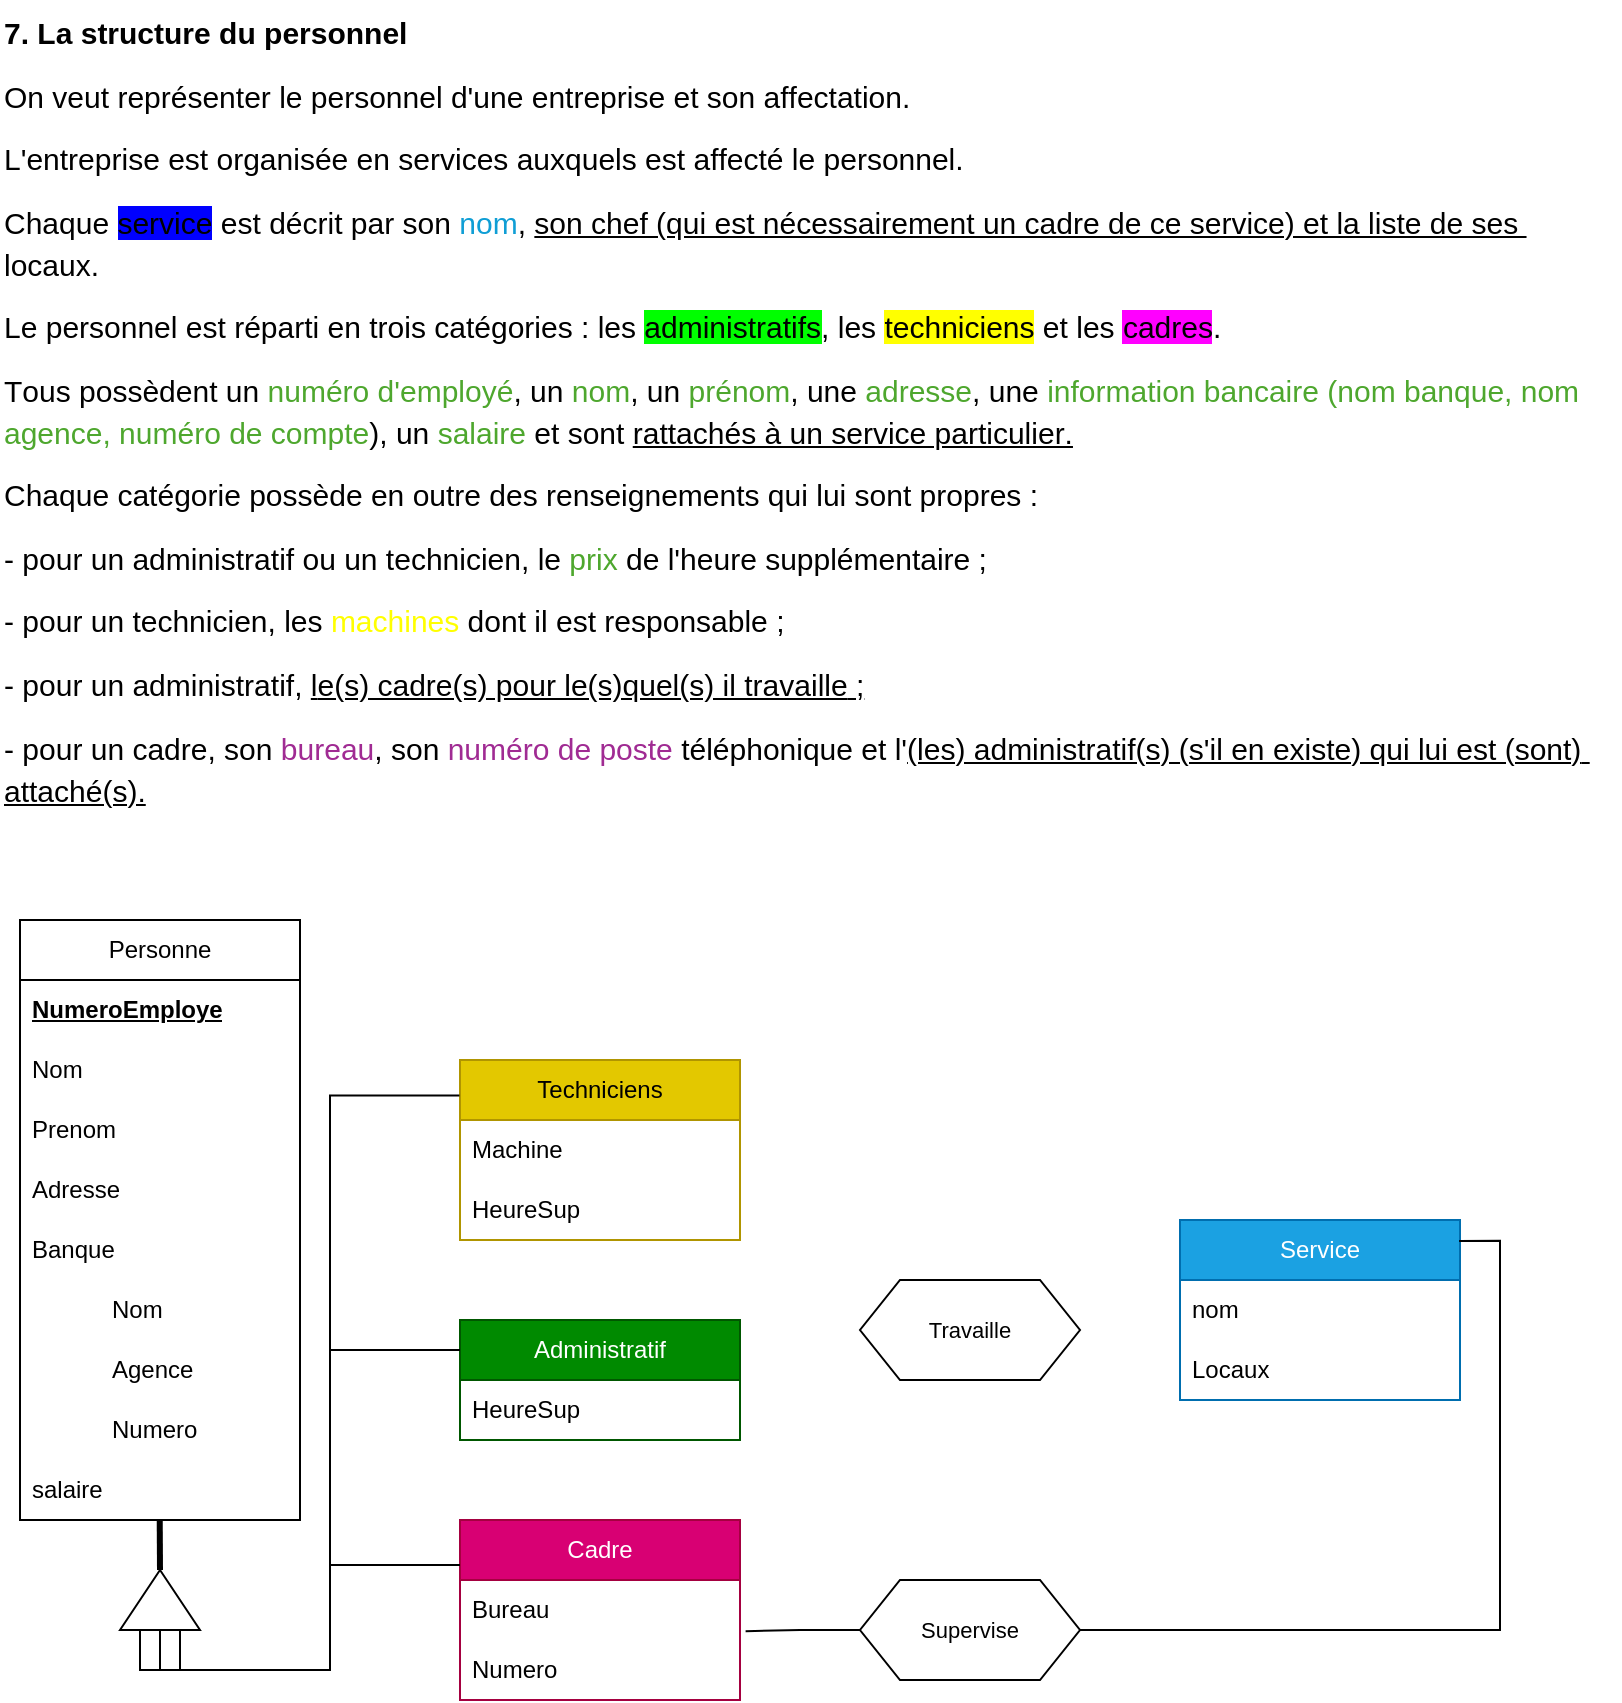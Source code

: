 <mxfile version="24.7.8">
  <diagram name="Page-1" id="iQcOAcbTxsyxFhwmU47L">
    <mxGraphModel dx="1050" dy="629" grid="1" gridSize="10" guides="1" tooltips="1" connect="1" arrows="1" fold="1" page="1" pageScale="1" pageWidth="827" pageHeight="1169" math="0" shadow="0">
      <root>
        <mxCell id="0" />
        <mxCell id="1" parent="0" />
        <mxCell id="CgGD2LKDlWdln1B9K2F3-1" value="&lt;h1 style=&quot;margin-top: 0px; font-size: 15px;&quot;&gt;&lt;div style=&quot;-webkit-user-drag: none; -webkit-tap-highlight-color: transparent; margin: 0px; padding: 0px; user-select: text; clear: both; cursor: text; overflow: visible; position: relative; direction: ltr; font-family: &amp;quot;Segoe UI&amp;quot;, &amp;quot;Segoe UI Web&amp;quot;, Arial, Verdana, sans-serif; font-weight: 400; background-color: rgb(255, 255, 255);&quot; class=&quot;OutlineElement Ltr SCXW47074928 BCX0&quot;&gt;&lt;p style=&quot;-webkit-user-drag: none; -webkit-tap-highlight-color: transparent; margin: 0px 0px 10.667px; padding: 0px; user-select: text; overflow-wrap: break-word; white-space-collapse: preserve; vertical-align: baseline; font-kerning: none; background-color: transparent; color: windowtext;&quot; lang=&quot;FR-FR&quot; class=&quot;Paragraph SCXW47074928 BCX0&quot;&gt;&lt;span style=&quot;-webkit-user-drag: none; -webkit-tap-highlight-color: transparent; margin: 0px; padding: 0px; user-select: text; line-height: 20.925px; font-family: Aptos, Aptos_EmbeddedFont, Aptos_MSFontService, sans-serif; font-weight: bold; font-variant-ligatures: none !important;&quot; class=&quot;TextRun SCXW47074928 BCX0&quot; lang=&quot;FR-FR&quot; data-contrast=&quot;auto&quot;&gt;7. La structure du personnel &lt;/span&gt;&lt;span style=&quot;-webkit-user-drag: none; -webkit-tap-highlight-color: transparent; margin: 0px; padding: 0px; user-select: text; line-height: 20.925px; font-family: Aptos, Aptos_EmbeddedFont, Aptos_MSFontService, sans-serif;&quot; data-ccp-props=&quot;{&amp;quot;201341983&amp;quot;:0,&amp;quot;335559739&amp;quot;:160,&amp;quot;335559740&amp;quot;:279}&quot; class=&quot;EOP SCXW47074928 BCX0&quot;&gt;&amp;nbsp;&lt;/span&gt;&lt;/p&gt;&lt;/div&gt;&lt;div style=&quot;-webkit-user-drag: none; -webkit-tap-highlight-color: transparent; margin: 0px; padding: 0px; user-select: text; clear: both; cursor: text; overflow: visible; position: relative; direction: ltr; font-family: &amp;quot;Segoe UI&amp;quot;, &amp;quot;Segoe UI Web&amp;quot;, Arial, Verdana, sans-serif; font-weight: 400; background-color: rgb(255, 255, 255);&quot; class=&quot;OutlineElement Ltr SCXW47074928 BCX0&quot;&gt;&lt;p style=&quot;-webkit-user-drag: none; -webkit-tap-highlight-color: transparent; margin: 0px 0px 10.667px; padding: 0px; user-select: text; overflow-wrap: break-word; white-space-collapse: preserve; vertical-align: baseline; font-kerning: none; background-color: transparent; color: windowtext;&quot; lang=&quot;FR-FR&quot; class=&quot;Paragraph SCXW47074928 BCX0&quot;&gt;&lt;span style=&quot;-webkit-user-drag: none; -webkit-tap-highlight-color: transparent; margin: 0px; padding: 0px; user-select: text; line-height: 20.925px; font-family: Aptos, Aptos_EmbeddedFont, Aptos_MSFontService, sans-serif; font-variant-ligatures: none !important;&quot; class=&quot;TextRun SCXW47074928 BCX0&quot; lang=&quot;FR-FR&quot; data-contrast=&quot;auto&quot;&gt;On veut représenter le personnel d&#39;une entreprise et son affectation. &lt;/span&gt;&lt;span style=&quot;-webkit-user-drag: none; -webkit-tap-highlight-color: transparent; margin: 0px; padding: 0px; user-select: text; line-height: 20.925px; font-family: Aptos, Aptos_EmbeddedFont, Aptos_MSFontService, sans-serif;&quot; data-ccp-props=&quot;{&amp;quot;201341983&amp;quot;:0,&amp;quot;335559739&amp;quot;:160,&amp;quot;335559740&amp;quot;:279}&quot; class=&quot;EOP SCXW47074928 BCX0&quot;&gt;&amp;nbsp;&lt;/span&gt;&lt;/p&gt;&lt;/div&gt;&lt;div style=&quot;-webkit-user-drag: none; -webkit-tap-highlight-color: transparent; margin: 0px; padding: 0px; user-select: text; clear: both; cursor: text; overflow: visible; position: relative; direction: ltr; font-family: &amp;quot;Segoe UI&amp;quot;, &amp;quot;Segoe UI Web&amp;quot;, Arial, Verdana, sans-serif; font-weight: 400; background-color: rgb(255, 255, 255);&quot; class=&quot;OutlineElement Ltr SCXW47074928 BCX0&quot;&gt;&lt;p style=&quot;-webkit-user-drag: none; -webkit-tap-highlight-color: transparent; margin: 0px 0px 10.667px; padding: 0px; user-select: text; overflow-wrap: break-word; white-space-collapse: preserve; vertical-align: baseline; font-kerning: none; background-color: transparent; color: windowtext;&quot; lang=&quot;FR-FR&quot; class=&quot;Paragraph SCXW47074928 BCX0&quot;&gt;&lt;span style=&quot;-webkit-user-drag: none; -webkit-tap-highlight-color: transparent; margin: 0px; padding: 0px; user-select: text; line-height: 20.925px; font-family: Aptos, Aptos_EmbeddedFont, Aptos_MSFontService, sans-serif; font-variant-ligatures: none !important;&quot; class=&quot;TextRun SCXW47074928 BCX0&quot; lang=&quot;FR-FR&quot; data-contrast=&quot;auto&quot;&gt;L&#39;entreprise est organisée en services auxquels est affecté le personnel. &lt;/span&gt;&lt;span style=&quot;-webkit-user-drag: none; -webkit-tap-highlight-color: transparent; margin: 0px; padding: 0px; user-select: text; line-height: 20.925px; font-family: Aptos, Aptos_EmbeddedFont, Aptos_MSFontService, sans-serif;&quot; data-ccp-props=&quot;{&amp;quot;201341983&amp;quot;:0,&amp;quot;335559739&amp;quot;:160,&amp;quot;335559740&amp;quot;:279}&quot; class=&quot;EOP SCXW47074928 BCX0&quot;&gt;&amp;nbsp;&lt;/span&gt;&lt;/p&gt;&lt;/div&gt;&lt;div style=&quot;-webkit-user-drag: none; -webkit-tap-highlight-color: transparent; margin: 0px; padding: 0px; user-select: text; clear: both; cursor: text; overflow: visible; position: relative; direction: ltr; font-family: &amp;quot;Segoe UI&amp;quot;, &amp;quot;Segoe UI Web&amp;quot;, Arial, Verdana, sans-serif; font-weight: 400; background-color: rgb(255, 255, 255);&quot; class=&quot;OutlineElement Ltr SCXW47074928 BCX0&quot;&gt;&lt;p style=&quot;-webkit-user-drag: none; -webkit-tap-highlight-color: transparent; margin: 0px 0px 10.667px; padding: 0px; user-select: text; overflow-wrap: break-word; white-space-collapse: preserve; vertical-align: baseline; font-kerning: none; background-color: transparent; color: windowtext;&quot; lang=&quot;FR-FR&quot; class=&quot;Paragraph SCXW47074928 BCX0&quot;&gt;&lt;span style=&quot;-webkit-user-drag: none; -webkit-tap-highlight-color: transparent; margin: 0px; padding: 0px; user-select: text; line-height: 20.925px; font-family: Aptos, Aptos_EmbeddedFont, Aptos_MSFontService, sans-serif; font-variant-ligatures: none !important;&quot; class=&quot;TextRun SCXW47074928 BCX0&quot; lang=&quot;FR-FR&quot; data-contrast=&quot;auto&quot;&gt;Chaque &lt;/span&gt;&lt;span style=&quot;-webkit-user-drag: none; -webkit-tap-highlight-color: transparent; margin: 0px; padding: 0px; user-select: text; outline: transparent solid 1px; background-color: rgb(0, 0, 255); line-height: 20.925px; font-family: Aptos, Aptos_EmbeddedFont, Aptos_MSFontService, sans-serif; font-variant-ligatures: none !important;&quot; class=&quot;TextRun Highlight SCXW47074928 BCX0&quot; lang=&quot;FR-FR&quot; data-contrast=&quot;auto&quot;&gt;&lt;span style=&quot;-webkit-user-drag: none; -webkit-tap-highlight-color: transparent; margin: 0px; padding: 0px; user-select: text;&quot; class=&quot;NormalTextRun SCXW47074928 BCX0&quot;&gt;service&lt;/span&gt;&lt;/span&gt;&lt;span style=&quot;-webkit-user-drag: none; -webkit-tap-highlight-color: transparent; margin: 0px; padding: 0px; user-select: text; line-height: 20.925px; font-family: Aptos, Aptos_EmbeddedFont, Aptos_MSFontService, sans-serif; font-variant-ligatures: none !important;&quot; class=&quot;TextRun SCXW47074928 BCX0&quot; lang=&quot;FR-FR&quot; data-contrast=&quot;auto&quot;&gt; est décrit par son &lt;/span&gt;&lt;span style=&quot;-webkit-user-drag: none; -webkit-tap-highlight-color: transparent; margin: 0px; padding: 0px; user-select: text; color: rgb(15, 158, 213); line-height: 20.925px; font-family: Aptos, Aptos_EmbeddedFont, Aptos_MSFontService, sans-serif; font-variant-ligatures: none !important;&quot; class=&quot;TextRun SCXW47074928 BCX0&quot; lang=&quot;FR-FR&quot; data-contrast=&quot;none&quot;&gt;nom&lt;/span&gt;&lt;span style=&quot;-webkit-user-drag: none; -webkit-tap-highlight-color: transparent; margin: 0px; padding: 0px; user-select: text; line-height: 20.925px; font-family: Aptos, Aptos_EmbeddedFont, Aptos_MSFontService, sans-serif; font-variant-ligatures: none !important;&quot; class=&quot;TextRun SCXW47074928 BCX0&quot; lang=&quot;FR-FR&quot; data-contrast=&quot;auto&quot;&gt;, &lt;/span&gt;&lt;span style=&quot;-webkit-user-drag: none; -webkit-tap-highlight-color: transparent; margin: 0px; padding: 0px; user-select: text; line-height: 20.925px; font-family: Aptos, Aptos_EmbeddedFont, Aptos_MSFontService, sans-serif; font-variant-ligatures: none !important;&quot; class=&quot;TextRun Underlined SCXW47074928 BCX0&quot; lang=&quot;FR-FR&quot; data-contrast=&quot;auto&quot;&gt;&lt;span style=&quot;-webkit-user-drag: none; -webkit-tap-highlight-color: transparent; margin: 0px; padding: 0px; user-select: text;&quot; class=&quot;NormalTextRun SCXW47074928 BCX0&quot;&gt;&lt;u&gt;son chef (qui est nécessairement un cadre de ce service) et la liste de ses &lt;/u&gt;locaux. &lt;/span&gt;&lt;/span&gt;&lt;span style=&quot;-webkit-user-drag: none; -webkit-tap-highlight-color: transparent; margin: 0px; padding: 0px; user-select: text; line-height: 20.925px; font-family: Aptos, Aptos_EmbeddedFont, Aptos_MSFontService, sans-serif;&quot; data-ccp-props=&quot;{&amp;quot;201341983&amp;quot;:0,&amp;quot;335559739&amp;quot;:160,&amp;quot;335559740&amp;quot;:279}&quot; class=&quot;EOP SCXW47074928 BCX0&quot;&gt;&amp;nbsp;&lt;/span&gt;&lt;/p&gt;&lt;/div&gt;&lt;div style=&quot;-webkit-user-drag: none; -webkit-tap-highlight-color: transparent; margin: 0px; padding: 0px; user-select: text; clear: both; cursor: text; overflow: visible; position: relative; direction: ltr; font-family: &amp;quot;Segoe UI&amp;quot;, &amp;quot;Segoe UI Web&amp;quot;, Arial, Verdana, sans-serif; font-weight: 400; background-color: rgb(255, 255, 255);&quot; class=&quot;OutlineElement Ltr SCXW47074928 BCX0&quot;&gt;&lt;p style=&quot;-webkit-user-drag: none; -webkit-tap-highlight-color: transparent; margin: 0px 0px 10.667px; padding: 0px; user-select: text; overflow-wrap: break-word; white-space-collapse: preserve; vertical-align: baseline; font-kerning: none; background-color: transparent; color: windowtext;&quot; lang=&quot;FR-FR&quot; class=&quot;Paragraph SCXW47074928 BCX0&quot;&gt;&lt;span style=&quot;-webkit-user-drag: none; -webkit-tap-highlight-color: transparent; margin: 0px; padding: 0px; user-select: text; line-height: 20.925px; font-family: Aptos, Aptos_EmbeddedFont, Aptos_MSFontService, sans-serif; font-variant-ligatures: none !important;&quot; class=&quot;TextRun SCXW47074928 BCX0&quot; lang=&quot;FR-FR&quot; data-contrast=&quot;auto&quot;&gt;Le personnel est réparti en trois catégories : les &lt;/span&gt;&lt;span style=&quot;-webkit-user-drag: none; -webkit-tap-highlight-color: transparent; margin: 0px; padding: 0px; user-select: text; outline: transparent solid 1px; background-color: rgb(0, 255, 0); line-height: 20.925px; font-family: Aptos, Aptos_EmbeddedFont, Aptos_MSFontService, sans-serif; font-variant-ligatures: none !important;&quot; class=&quot;TextRun Highlight SCXW47074928 BCX0&quot; lang=&quot;FR-FR&quot; data-contrast=&quot;auto&quot;&gt;&lt;span style=&quot;-webkit-user-drag: none; -webkit-tap-highlight-color: transparent; margin: 0px; padding: 0px; user-select: text;&quot; class=&quot;NormalTextRun SCXW47074928 BCX0&quot;&gt;administratifs&lt;/span&gt;&lt;/span&gt;&lt;span style=&quot;-webkit-user-drag: none; -webkit-tap-highlight-color: transparent; margin: 0px; padding: 0px; user-select: text; line-height: 20.925px; font-family: Aptos, Aptos_EmbeddedFont, Aptos_MSFontService, sans-serif; font-variant-ligatures: none !important;&quot; class=&quot;TextRun SCXW47074928 BCX0&quot; lang=&quot;FR-FR&quot; data-contrast=&quot;auto&quot;&gt;, les &lt;/span&gt;&lt;span style=&quot;-webkit-user-drag: none; -webkit-tap-highlight-color: transparent; margin: 0px; padding: 0px; user-select: text; outline: transparent solid 1px; background-color: rgb(255, 255, 0); line-height: 20.925px; font-family: Aptos, Aptos_EmbeddedFont, Aptos_MSFontService, sans-serif; font-variant-ligatures: none !important;&quot; class=&quot;TextRun Highlight SCXW47074928 BCX0&quot; lang=&quot;FR-FR&quot; data-contrast=&quot;auto&quot;&gt;&lt;span style=&quot;-webkit-user-drag: none; -webkit-tap-highlight-color: transparent; margin: 0px; padding: 0px; user-select: text;&quot; class=&quot;NormalTextRun SCXW47074928 BCX0&quot;&gt;techniciens&lt;/span&gt;&lt;/span&gt;&lt;span style=&quot;-webkit-user-drag: none; -webkit-tap-highlight-color: transparent; margin: 0px; padding: 0px; user-select: text; line-height: 20.925px; font-family: Aptos, Aptos_EmbeddedFont, Aptos_MSFontService, sans-serif; font-variant-ligatures: none !important;&quot; class=&quot;TextRun SCXW47074928 BCX0&quot; lang=&quot;FR-FR&quot; data-contrast=&quot;auto&quot;&gt; et les &lt;/span&gt;&lt;span style=&quot;-webkit-user-drag: none; -webkit-tap-highlight-color: transparent; margin: 0px; padding: 0px; user-select: text; outline: transparent solid 1px; background-color: rgb(255, 0, 255); line-height: 20.925px; font-family: Aptos, Aptos_EmbeddedFont, Aptos_MSFontService, sans-serif; font-variant-ligatures: none !important;&quot; class=&quot;TextRun Highlight SCXW47074928 BCX0&quot; lang=&quot;FR-FR&quot; data-contrast=&quot;auto&quot;&gt;&lt;span style=&quot;-webkit-user-drag: none; -webkit-tap-highlight-color: transparent; margin: 0px; padding: 0px; user-select: text;&quot; class=&quot;NormalTextRun SCXW47074928 BCX0&quot;&gt;cadres&lt;/span&gt;&lt;/span&gt;&lt;span style=&quot;-webkit-user-drag: none; -webkit-tap-highlight-color: transparent; margin: 0px; padding: 0px; user-select: text; line-height: 20.925px; font-family: Aptos, Aptos_EmbeddedFont, Aptos_MSFontService, sans-serif; font-variant-ligatures: none !important;&quot; class=&quot;TextRun SCXW47074928 BCX0&quot; lang=&quot;FR-FR&quot; data-contrast=&quot;auto&quot;&gt;. &lt;/span&gt;&lt;span style=&quot;-webkit-user-drag: none; -webkit-tap-highlight-color: transparent; margin: 0px; padding: 0px; user-select: text; line-height: 20.925px; font-family: Aptos, Aptos_EmbeddedFont, Aptos_MSFontService, sans-serif;&quot; data-ccp-props=&quot;{&amp;quot;201341983&amp;quot;:0,&amp;quot;335559739&amp;quot;:160,&amp;quot;335559740&amp;quot;:279}&quot; class=&quot;EOP SCXW47074928 BCX0&quot;&gt;&amp;nbsp;&lt;/span&gt;&lt;/p&gt;&lt;/div&gt;&lt;div style=&quot;-webkit-user-drag: none; -webkit-tap-highlight-color: transparent; margin: 0px; padding: 0px; user-select: text; clear: both; cursor: text; overflow: visible; position: relative; direction: ltr; font-family: &amp;quot;Segoe UI&amp;quot;, &amp;quot;Segoe UI Web&amp;quot;, Arial, Verdana, sans-serif; font-weight: 400; background-color: rgb(255, 255, 255);&quot; class=&quot;OutlineElement Ltr SCXW47074928 BCX0&quot;&gt;&lt;p style=&quot;-webkit-user-drag: none; -webkit-tap-highlight-color: transparent; margin: 0px 0px 10.667px; padding: 0px; user-select: text; overflow-wrap: break-word; white-space-collapse: preserve; vertical-align: baseline; font-kerning: none; background-color: transparent; color: windowtext;&quot; lang=&quot;FR-FR&quot; class=&quot;Paragraph SCXW47074928 BCX0&quot;&gt;&lt;span style=&quot;-webkit-user-drag: none; -webkit-tap-highlight-color: transparent; margin: 0px; padding: 0px; user-select: text; line-height: 20.925px; font-family: Aptos, Aptos_EmbeddedFont, Aptos_MSFontService, sans-serif; font-variant-ligatures: none !important;&quot; class=&quot;TextRun SCXW47074928 BCX0&quot; lang=&quot;FR-FR&quot; data-contrast=&quot;auto&quot;&gt;Tous possèdent un &lt;/span&gt;&lt;span style=&quot;-webkit-user-drag: none; -webkit-tap-highlight-color: transparent; margin: 0px; padding: 0px; user-select: text; color: rgb(78, 167, 46); line-height: 20.925px; font-family: Aptos, Aptos_EmbeddedFont, Aptos_MSFontService, sans-serif; font-variant-ligatures: none !important;&quot; class=&quot;TextRun SCXW47074928 BCX0&quot; lang=&quot;FR-FR&quot; data-contrast=&quot;none&quot;&gt;numéro d&#39;employé&lt;/span&gt;&lt;span style=&quot;-webkit-user-drag: none; -webkit-tap-highlight-color: transparent; margin: 0px; padding: 0px; user-select: text; line-height: 20.925px; font-family: Aptos, Aptos_EmbeddedFont, Aptos_MSFontService, sans-serif; font-variant-ligatures: none !important;&quot; class=&quot;TextRun SCXW47074928 BCX0&quot; lang=&quot;FR-FR&quot; data-contrast=&quot;auto&quot;&gt;, un &lt;/span&gt;&lt;span style=&quot;-webkit-user-drag: none; -webkit-tap-highlight-color: transparent; margin: 0px; padding: 0px; user-select: text; color: rgb(78, 167, 46); line-height: 20.925px; font-family: Aptos, Aptos_EmbeddedFont, Aptos_MSFontService, sans-serif; font-variant-ligatures: none !important;&quot; class=&quot;TextRun SCXW47074928 BCX0&quot; lang=&quot;FR-FR&quot; data-contrast=&quot;none&quot;&gt;nom&lt;/span&gt;&lt;span style=&quot;-webkit-user-drag: none; -webkit-tap-highlight-color: transparent; margin: 0px; padding: 0px; user-select: text; line-height: 20.925px; font-family: Aptos, Aptos_EmbeddedFont, Aptos_MSFontService, sans-serif; font-variant-ligatures: none !important;&quot; class=&quot;TextRun SCXW47074928 BCX0&quot; lang=&quot;FR-FR&quot; data-contrast=&quot;auto&quot;&gt;, un &lt;/span&gt;&lt;span style=&quot;-webkit-user-drag: none; -webkit-tap-highlight-color: transparent; margin: 0px; padding: 0px; user-select: text; color: rgb(78, 167, 46); line-height: 20.925px; font-family: Aptos, Aptos_EmbeddedFont, Aptos_MSFontService, sans-serif; font-variant-ligatures: none !important;&quot; class=&quot;TextRun SCXW47074928 BCX0&quot; lang=&quot;FR-FR&quot; data-contrast=&quot;none&quot;&gt;prénom&lt;/span&gt;&lt;span style=&quot;-webkit-user-drag: none; -webkit-tap-highlight-color: transparent; margin: 0px; padding: 0px; user-select: text; line-height: 20.925px; font-family: Aptos, Aptos_EmbeddedFont, Aptos_MSFontService, sans-serif; font-variant-ligatures: none !important;&quot; class=&quot;TextRun SCXW47074928 BCX0&quot; lang=&quot;FR-FR&quot; data-contrast=&quot;auto&quot;&gt;, une &lt;/span&gt;&lt;span style=&quot;-webkit-user-drag: none; -webkit-tap-highlight-color: transparent; margin: 0px; padding: 0px; user-select: text; color: rgb(78, 167, 46); line-height: 20.925px; font-family: Aptos, Aptos_EmbeddedFont, Aptos_MSFontService, sans-serif; font-variant-ligatures: none !important;&quot; class=&quot;TextRun SCXW47074928 BCX0&quot; lang=&quot;FR-FR&quot; data-contrast=&quot;none&quot;&gt;adresse&lt;/span&gt;&lt;span style=&quot;-webkit-user-drag: none; -webkit-tap-highlight-color: transparent; margin: 0px; padding: 0px; user-select: text; line-height: 20.925px; font-family: Aptos, Aptos_EmbeddedFont, Aptos_MSFontService, sans-serif; font-variant-ligatures: none !important;&quot; class=&quot;TextRun SCXW47074928 BCX0&quot; lang=&quot;FR-FR&quot; data-contrast=&quot;auto&quot;&gt;, une &lt;/span&gt;&lt;span style=&quot;-webkit-user-drag: none; -webkit-tap-highlight-color: transparent; margin: 0px; padding: 0px; user-select: text; color: rgb(78, 167, 46); line-height: 20.925px; font-family: Aptos, Aptos_EmbeddedFont, Aptos_MSFontService, sans-serif; font-variant-ligatures: none !important;&quot; class=&quot;TextRun SCXW47074928 BCX0&quot; lang=&quot;FR-FR&quot; data-contrast=&quot;none&quot;&gt;information bancaire (nom banque, nom agence, numéro de compte&lt;/span&gt;&lt;span style=&quot;-webkit-user-drag: none; -webkit-tap-highlight-color: transparent; margin: 0px; padding: 0px; user-select: text; line-height: 20.925px; font-family: Aptos, Aptos_EmbeddedFont, Aptos_MSFontService, sans-serif; font-variant-ligatures: none !important;&quot; class=&quot;TextRun SCXW47074928 BCX0&quot; lang=&quot;FR-FR&quot; data-contrast=&quot;auto&quot;&gt;), un &lt;/span&gt;&lt;span style=&quot;-webkit-user-drag: none; -webkit-tap-highlight-color: transparent; margin: 0px; padding: 0px; user-select: text; color: rgb(78, 167, 46); line-height: 20.925px; font-family: Aptos, Aptos_EmbeddedFont, Aptos_MSFontService, sans-serif; font-variant-ligatures: none !important;&quot; class=&quot;TextRun SCXW47074928 BCX0&quot; lang=&quot;FR-FR&quot; data-contrast=&quot;none&quot;&gt;salaire&lt;/span&gt;&lt;span style=&quot;-webkit-user-drag: none; -webkit-tap-highlight-color: transparent; margin: 0px; padding: 0px; user-select: text; line-height: 20.925px; font-family: Aptos, Aptos_EmbeddedFont, Aptos_MSFontService, sans-serif; font-variant-ligatures: none !important;&quot; class=&quot;TextRun SCXW47074928 BCX0&quot; lang=&quot;FR-FR&quot; data-contrast=&quot;auto&quot;&gt; et sont &lt;/span&gt;&lt;span style=&quot;-webkit-user-drag: none; -webkit-tap-highlight-color: transparent; margin: 0px; padding: 0px; user-select: text; text-decoration-line: underline; line-height: 20.925px; font-family: Aptos, Aptos_EmbeddedFont, Aptos_MSFontService, sans-serif; font-variant-ligatures: none !important;&quot; class=&quot;TextRun Underlined SCXW47074928 BCX0&quot; lang=&quot;FR-FR&quot; data-contrast=&quot;auto&quot;&gt;&lt;span style=&quot;-webkit-user-drag: none; -webkit-tap-highlight-color: transparent; margin: 0px; padding: 0px; user-select: text;&quot; class=&quot;NormalTextRun SCXW47074928 BCX0&quot;&gt;rattachés à un service particulier.&lt;/span&gt;&lt;/span&gt;&lt;span style=&quot;-webkit-user-drag: none; -webkit-tap-highlight-color: transparent; margin: 0px; padding: 0px; user-select: text; line-height: 20.925px; font-family: Aptos, Aptos_EmbeddedFont, Aptos_MSFontService, sans-serif; font-variant-ligatures: none !important;&quot; class=&quot;TextRun SCXW47074928 BCX0&quot; lang=&quot;FR-FR&quot; data-contrast=&quot;auto&quot;&gt; &lt;/span&gt;&lt;span style=&quot;-webkit-user-drag: none; -webkit-tap-highlight-color: transparent; margin: 0px; padding: 0px; user-select: text; line-height: 20.925px; font-family: Aptos, Aptos_EmbeddedFont, Aptos_MSFontService, sans-serif;&quot; data-ccp-props=&quot;{&amp;quot;201341983&amp;quot;:0,&amp;quot;335559739&amp;quot;:160,&amp;quot;335559740&amp;quot;:279}&quot; class=&quot;EOP SCXW47074928 BCX0&quot;&gt;&amp;nbsp;&lt;/span&gt;&lt;/p&gt;&lt;/div&gt;&lt;div style=&quot;-webkit-user-drag: none; -webkit-tap-highlight-color: transparent; margin: 0px; padding: 0px; user-select: text; clear: both; cursor: text; overflow: visible; position: relative; direction: ltr; font-family: &amp;quot;Segoe UI&amp;quot;, &amp;quot;Segoe UI Web&amp;quot;, Arial, Verdana, sans-serif; font-weight: 400; background-color: rgb(255, 255, 255);&quot; class=&quot;OutlineElement Ltr SCXW47074928 BCX0&quot;&gt;&lt;p style=&quot;-webkit-user-drag: none; -webkit-tap-highlight-color: transparent; margin: 0px 0px 10.667px; padding: 0px; user-select: text; overflow-wrap: break-word; white-space-collapse: preserve; vertical-align: baseline; font-kerning: none; background-color: transparent; color: windowtext;&quot; lang=&quot;FR-FR&quot; class=&quot;Paragraph SCXW47074928 BCX0&quot;&gt;&lt;span style=&quot;-webkit-user-drag: none; -webkit-tap-highlight-color: transparent; margin: 0px; padding: 0px; user-select: text; line-height: 20.925px; font-family: Aptos, Aptos_EmbeddedFont, Aptos_MSFontService, sans-serif; font-variant-ligatures: none !important;&quot; class=&quot;TextRun SCXW47074928 BCX0&quot; lang=&quot;FR-FR&quot; data-contrast=&quot;auto&quot;&gt;Chaque catégorie possède en outre des renseignements qui lui sont propres : &lt;/span&gt;&lt;span style=&quot;-webkit-user-drag: none; -webkit-tap-highlight-color: transparent; margin: 0px; padding: 0px; user-select: text; line-height: 20.925px; font-family: Aptos, Aptos_EmbeddedFont, Aptos_MSFontService, sans-serif;&quot; data-ccp-props=&quot;{&amp;quot;201341983&amp;quot;:0,&amp;quot;335559739&amp;quot;:160,&amp;quot;335559740&amp;quot;:279}&quot; class=&quot;EOP SCXW47074928 BCX0&quot;&gt;&amp;nbsp;&lt;/span&gt;&lt;/p&gt;&lt;/div&gt;&lt;div style=&quot;-webkit-user-drag: none; -webkit-tap-highlight-color: transparent; margin: 0px; padding: 0px; user-select: text; clear: both; cursor: text; overflow: visible; position: relative; direction: ltr; font-family: &amp;quot;Segoe UI&amp;quot;, &amp;quot;Segoe UI Web&amp;quot;, Arial, Verdana, sans-serif; font-weight: 400; background-color: rgb(255, 255, 255);&quot; class=&quot;OutlineElement Ltr SCXW47074928 BCX0&quot;&gt;&lt;p style=&quot;-webkit-user-drag: none; -webkit-tap-highlight-color: transparent; margin: 0px 0px 10.667px; padding: 0px; user-select: text; overflow-wrap: break-word; white-space-collapse: preserve; vertical-align: baseline; font-kerning: none; background-color: transparent; color: windowtext;&quot; lang=&quot;FR-FR&quot; class=&quot;Paragraph SCXW47074928 BCX0&quot;&gt;&lt;span style=&quot;-webkit-user-drag: none; -webkit-tap-highlight-color: transparent; margin: 0px; padding: 0px; user-select: text; line-height: 20.925px; font-family: Aptos, Aptos_EmbeddedFont, Aptos_MSFontService, sans-serif; font-variant-ligatures: none !important;&quot; class=&quot;TextRun SCXW47074928 BCX0&quot; lang=&quot;FR-FR&quot; data-contrast=&quot;auto&quot;&gt;- pour un administratif ou un technicien, le &lt;/span&gt;&lt;span style=&quot;-webkit-user-drag: none; -webkit-tap-highlight-color: transparent; margin: 0px; padding: 0px; user-select: text; color: rgb(78, 167, 46); line-height: 20.925px; font-family: Aptos, Aptos_EmbeddedFont, Aptos_MSFontService, sans-serif; font-variant-ligatures: none !important;&quot; class=&quot;TextRun SCXW47074928 BCX0&quot; lang=&quot;FR-FR&quot; data-contrast=&quot;none&quot;&gt;prix&lt;/span&gt;&lt;span style=&quot;-webkit-user-drag: none; -webkit-tap-highlight-color: transparent; margin: 0px; padding: 0px; user-select: text; line-height: 20.925px; font-family: Aptos, Aptos_EmbeddedFont, Aptos_MSFontService, sans-serif; font-variant-ligatures: none !important;&quot; class=&quot;TextRun SCXW47074928 BCX0&quot; lang=&quot;FR-FR&quot; data-contrast=&quot;auto&quot;&gt; de l&#39;heure supplémentaire ; &lt;/span&gt;&lt;span style=&quot;-webkit-user-drag: none; -webkit-tap-highlight-color: transparent; margin: 0px; padding: 0px; user-select: text; line-height: 20.925px; font-family: Aptos, Aptos_EmbeddedFont, Aptos_MSFontService, sans-serif;&quot; data-ccp-props=&quot;{&amp;quot;201341983&amp;quot;:0,&amp;quot;335559739&amp;quot;:160,&amp;quot;335559740&amp;quot;:279}&quot; class=&quot;EOP SCXW47074928 BCX0&quot;&gt;&amp;nbsp;&lt;/span&gt;&lt;/p&gt;&lt;/div&gt;&lt;div style=&quot;-webkit-user-drag: none; -webkit-tap-highlight-color: transparent; margin: 0px; padding: 0px; user-select: text; clear: both; cursor: text; overflow: visible; position: relative; direction: ltr; font-family: &amp;quot;Segoe UI&amp;quot;, &amp;quot;Segoe UI Web&amp;quot;, Arial, Verdana, sans-serif; font-weight: 400; background-color: rgb(255, 255, 255);&quot; class=&quot;OutlineElement Ltr SCXW47074928 BCX0&quot;&gt;&lt;p style=&quot;-webkit-user-drag: none; -webkit-tap-highlight-color: transparent; margin: 0px 0px 10.667px; padding: 0px; user-select: text; overflow-wrap: break-word; white-space-collapse: preserve; vertical-align: baseline; font-kerning: none; background-color: transparent; color: windowtext;&quot; lang=&quot;FR-FR&quot; class=&quot;Paragraph SCXW47074928 BCX0&quot;&gt;&lt;span style=&quot;-webkit-user-drag: none; -webkit-tap-highlight-color: transparent; margin: 0px; padding: 0px; user-select: text; line-height: 20.925px; font-family: Aptos, Aptos_EmbeddedFont, Aptos_MSFontService, sans-serif; font-variant-ligatures: none !important;&quot; class=&quot;TextRun SCXW47074928 BCX0&quot; lang=&quot;FR-FR&quot; data-contrast=&quot;auto&quot;&gt;- pour un technicien, les &lt;/span&gt;&lt;span style=&quot;-webkit-user-drag: none; -webkit-tap-highlight-color: transparent; margin: 0px; padding: 0px; user-select: text; color: rgb(255, 255, 0); line-height: 20.925px; font-family: Aptos, Aptos_EmbeddedFont, Aptos_MSFontService, sans-serif; font-variant-ligatures: none !important;&quot; class=&quot;TextRun SCXW47074928 BCX0&quot; lang=&quot;FR-FR&quot; data-contrast=&quot;none&quot;&gt;machines&lt;/span&gt;&lt;span style=&quot;-webkit-user-drag: none; -webkit-tap-highlight-color: transparent; margin: 0px; padding: 0px; user-select: text; line-height: 20.925px; font-family: Aptos, Aptos_EmbeddedFont, Aptos_MSFontService, sans-serif; font-variant-ligatures: none !important;&quot; class=&quot;TextRun SCXW47074928 BCX0&quot; lang=&quot;FR-FR&quot; data-contrast=&quot;auto&quot;&gt; dont il est responsable ;&lt;/span&gt;&lt;span style=&quot;-webkit-user-drag: none; -webkit-tap-highlight-color: transparent; margin: 0px; padding: 0px; user-select: text; line-height: 20.925px; font-family: Aptos, Aptos_EmbeddedFont, Aptos_MSFontService, sans-serif;&quot; data-ccp-props=&quot;{&amp;quot;201341983&amp;quot;:0,&amp;quot;335559739&amp;quot;:160,&amp;quot;335559740&amp;quot;:279}&quot; class=&quot;EOP SCXW47074928 BCX0&quot;&gt;&amp;nbsp;&lt;/span&gt;&lt;/p&gt;&lt;/div&gt;&lt;div style=&quot;-webkit-user-drag: none; -webkit-tap-highlight-color: transparent; margin: 0px; padding: 0px; user-select: text; clear: both; cursor: text; overflow: visible; position: relative; direction: ltr; font-family: &amp;quot;Segoe UI&amp;quot;, &amp;quot;Segoe UI Web&amp;quot;, Arial, Verdana, sans-serif; font-weight: 400; background-color: rgb(255, 255, 255);&quot; class=&quot;OutlineElement Ltr SCXW47074928 BCX0&quot;&gt;&lt;p style=&quot;-webkit-user-drag: none; -webkit-tap-highlight-color: transparent; margin: 0px 0px 10.667px; padding: 0px; user-select: text; overflow-wrap: break-word; white-space-collapse: preserve; vertical-align: baseline; font-kerning: none; background-color: transparent; color: windowtext;&quot; lang=&quot;FR-FR&quot; class=&quot;Paragraph SCXW47074928 BCX0&quot;&gt;&lt;span style=&quot;-webkit-user-drag: none; -webkit-tap-highlight-color: transparent; margin: 0px; padding: 0px; user-select: text; line-height: 20.925px; font-family: Aptos, Aptos_EmbeddedFont, Aptos_MSFontService, sans-serif; font-variant-ligatures: none !important;&quot; class=&quot;TextRun SCXW47074928 BCX0&quot; lang=&quot;FR-FR&quot; data-contrast=&quot;auto&quot;&gt;- pour un administratif, &lt;/span&gt;&lt;span style=&quot;-webkit-user-drag: none; -webkit-tap-highlight-color: transparent; margin: 0px; padding: 0px; user-select: text; color: windowtext; text-decoration-line: underline; line-height: 20.925px; font-family: Aptos, Aptos_EmbeddedFont, Aptos_MSFontService, sans-serif; font-variant-ligatures: none !important;&quot; class=&quot;TextRun Underlined SCXW47074928 BCX0&quot; lang=&quot;FR-FR&quot; data-contrast=&quot;auto&quot;&gt;&lt;span style=&quot;-webkit-user-drag: none; -webkit-tap-highlight-color: transparent; margin: 0px; padding: 0px; user-select: text;&quot; class=&quot;NormalTextRun SCXW47074928 BCX0&quot;&gt;l&lt;/span&gt;&lt;span style=&quot;-webkit-user-drag: none; -webkit-tap-highlight-color: transparent; margin: 0px; padding: 0px; user-select: text;&quot; class=&quot;NormalTextRun SCXW47074928 BCX0&quot;&gt;e(s) cadre(s) pour le(s)quel(s) il travaille&lt;/span&gt;&lt;span style=&quot;-webkit-user-drag: none; -webkit-tap-highlight-color: transparent; margin: 0px; padding: 0px; user-select: text;&quot; class=&quot;NormalTextRun SCXW47074928 BCX0&quot;&gt; ;&lt;/span&gt;&lt;/span&gt;&lt;span style=&quot;-webkit-user-drag: none; -webkit-tap-highlight-color: transparent; margin: 0px; padding: 0px; user-select: text; line-height: 20.925px; font-family: Aptos, Aptos_EmbeddedFont, Aptos_MSFontService, sans-serif; font-variant-ligatures: none !important;&quot; class=&quot;TextRun SCXW47074928 BCX0&quot; lang=&quot;FR-FR&quot; data-contrast=&quot;auto&quot;&gt; &lt;/span&gt;&lt;span style=&quot;-webkit-user-drag: none; -webkit-tap-highlight-color: transparent; margin: 0px; padding: 0px; user-select: text; line-height: 20.925px; font-family: Aptos, Aptos_EmbeddedFont, Aptos_MSFontService, sans-serif;&quot; data-ccp-props=&quot;{&amp;quot;201341983&amp;quot;:0,&amp;quot;335559739&amp;quot;:160,&amp;quot;335559740&amp;quot;:279}&quot; class=&quot;EOP SCXW47074928 BCX0&quot;&gt;&amp;nbsp;&lt;/span&gt;&lt;/p&gt;&lt;/div&gt;&lt;div style=&quot;-webkit-user-drag: none; -webkit-tap-highlight-color: transparent; margin: 0px; padding: 0px; user-select: text; clear: both; cursor: text; overflow: visible; position: relative; direction: ltr; font-family: &amp;quot;Segoe UI&amp;quot;, &amp;quot;Segoe UI Web&amp;quot;, Arial, Verdana, sans-serif; font-weight: 400; background-color: rgb(255, 255, 255);&quot; class=&quot;OutlineElement Ltr SCXW47074928 BCX0&quot;&gt;&lt;p style=&quot;-webkit-user-drag: none; -webkit-tap-highlight-color: transparent; margin: 0px 0px 10.667px; padding: 0px; user-select: text; overflow-wrap: break-word; white-space-collapse: preserve; vertical-align: baseline; font-kerning: none; background-color: transparent; color: windowtext;&quot; lang=&quot;FR-FR&quot; class=&quot;Paragraph SCXW47074928 BCX0&quot;&gt;&lt;span style=&quot;-webkit-user-drag: none; -webkit-tap-highlight-color: transparent; margin: 0px; padding: 0px; user-select: text; line-height: 20.925px; font-family: Aptos, Aptos_EmbeddedFont, Aptos_MSFontService, sans-serif; font-variant-ligatures: none !important;&quot; class=&quot;TextRun SCXW47074928 BCX0&quot; lang=&quot;FR-FR&quot; data-contrast=&quot;auto&quot;&gt;- pour un cadre, son &lt;/span&gt;&lt;span style=&quot;-webkit-user-drag: none; -webkit-tap-highlight-color: transparent; margin: 0px; padding: 0px; user-select: text; color: rgb(160, 43, 147); line-height: 20.925px; font-family: Aptos, Aptos_EmbeddedFont, Aptos_MSFontService, sans-serif; font-variant-ligatures: none !important;&quot; class=&quot;TextRun SCXW47074928 BCX0&quot; lang=&quot;FR-FR&quot; data-contrast=&quot;none&quot;&gt;bureau&lt;/span&gt;&lt;span style=&quot;-webkit-user-drag: none; -webkit-tap-highlight-color: transparent; margin: 0px; padding: 0px; user-select: text; line-height: 20.925px; font-family: Aptos, Aptos_EmbeddedFont, Aptos_MSFontService, sans-serif; font-variant-ligatures: none !important;&quot; class=&quot;TextRun SCXW47074928 BCX0&quot; lang=&quot;FR-FR&quot; data-contrast=&quot;auto&quot;&gt;, son &lt;/span&gt;&lt;span style=&quot;-webkit-user-drag: none; -webkit-tap-highlight-color: transparent; margin: 0px; padding: 0px; user-select: text; color: rgb(160, 43, 147); line-height: 20.925px; font-family: Aptos, Aptos_EmbeddedFont, Aptos_MSFontService, sans-serif; font-variant-ligatures: none !important;&quot; class=&quot;TextRun SCXW47074928 BCX0&quot; lang=&quot;FR-FR&quot; data-contrast=&quot;none&quot;&gt;&lt;span style=&quot;-webkit-user-drag: none; -webkit-tap-highlight-color: transparent; margin: 0px; padding: 0px; user-select: text;&quot; class=&quot;NormalTextRun SCXW47074928 BCX0&quot;&gt;numéro de poste&lt;/span&gt;&lt;span style=&quot;-webkit-user-drag: none; -webkit-tap-highlight-color: transparent; margin: 0px; padding: 0px; user-select: text;&quot; class=&quot;NormalTextRun SCXW47074928 BCX0&quot;&gt; &lt;/span&gt;&lt;/span&gt;&lt;span style=&quot;-webkit-user-drag: none; -webkit-tap-highlight-color: transparent; margin: 0px; padding: 0px; user-select: text; line-height: 20.925px; font-family: Aptos, Aptos_EmbeddedFont, Aptos_MSFontService, sans-serif; font-variant-ligatures: none !important;&quot; class=&quot;TextRun SCXW47074928 BCX0&quot; lang=&quot;FR-FR&quot; data-contrast=&quot;auto&quot;&gt;téléphonique et l&#39;&lt;/span&gt;&lt;span style=&quot;-webkit-user-drag: none; -webkit-tap-highlight-color: transparent; margin: 0px; padding: 0px; user-select: text; text-decoration-line: underline; line-height: 20.925px; font-family: Aptos, Aptos_EmbeddedFont, Aptos_MSFontService, sans-serif; font-variant-ligatures: none !important;&quot; class=&quot;TextRun Underlined SCXW47074928 BCX0&quot; lang=&quot;FR-FR&quot; data-contrast=&quot;auto&quot;&gt;&lt;span style=&quot;-webkit-user-drag: none; -webkit-tap-highlight-color: transparent; margin: 0px; padding: 0px; user-select: text;&quot; class=&quot;NormalTextRun SCXW47074928 BCX0&quot;&gt;(les) administratif(s) (s&#39;il en existe) qui lui est (sont) attaché(s).&lt;/span&gt;&lt;/span&gt;&lt;span style=&quot;-webkit-user-drag: none; -webkit-tap-highlight-color: transparent; margin: 0px; padding: 0px; user-select: text; line-height: 20.925px; font-family: Aptos, Aptos_EmbeddedFont, Aptos_MSFontService, sans-serif;&quot; data-ccp-props=&quot;{&amp;quot;201341983&amp;quot;:0,&amp;quot;335559739&amp;quot;:160,&amp;quot;335559740&amp;quot;:279}&quot; class=&quot;EOP SCXW47074928 BCX0&quot;&gt;&amp;nbsp;&lt;/span&gt;&lt;/p&gt;&lt;/div&gt;&lt;/h1&gt;" style="text;html=1;whiteSpace=wrap;overflow=hidden;rounded=0;" vertex="1" parent="1">
          <mxGeometry x="10" y="10" width="810" height="420" as="geometry" />
        </mxCell>
        <mxCell id="CgGD2LKDlWdln1B9K2F3-2" value="Service" style="swimlane;fontStyle=0;childLayout=stackLayout;horizontal=1;startSize=30;horizontalStack=0;resizeParent=1;resizeParentMax=0;resizeLast=0;collapsible=1;marginBottom=0;whiteSpace=wrap;html=1;fillColor=#1ba1e2;fontColor=#ffffff;strokeColor=#006EAF;" vertex="1" parent="1">
          <mxGeometry x="600" y="620" width="140" height="90" as="geometry" />
        </mxCell>
        <mxCell id="CgGD2LKDlWdln1B9K2F3-3" value="nom" style="text;strokeColor=none;fillColor=none;align=left;verticalAlign=middle;spacingLeft=4;spacingRight=4;overflow=hidden;points=[[0,0.5],[1,0.5]];portConstraint=eastwest;rotatable=0;whiteSpace=wrap;html=1;" vertex="1" parent="CgGD2LKDlWdln1B9K2F3-2">
          <mxGeometry y="30" width="140" height="30" as="geometry" />
        </mxCell>
        <mxCell id="CgGD2LKDlWdln1B9K2F3-6" value="Locaux" style="text;strokeColor=none;fillColor=none;align=left;verticalAlign=middle;spacingLeft=4;spacingRight=4;overflow=hidden;points=[[0,0.5],[1,0.5]];portConstraint=eastwest;rotatable=0;whiteSpace=wrap;html=1;" vertex="1" parent="CgGD2LKDlWdln1B9K2F3-2">
          <mxGeometry y="60" width="140" height="30" as="geometry" />
        </mxCell>
        <mxCell id="CgGD2LKDlWdln1B9K2F3-8" value="Administratif" style="swimlane;fontStyle=0;childLayout=stackLayout;horizontal=1;startSize=30;horizontalStack=0;resizeParent=1;resizeParentMax=0;resizeLast=0;collapsible=1;marginBottom=0;whiteSpace=wrap;html=1;fillColor=#008a00;fontColor=#ffffff;strokeColor=#005700;" vertex="1" parent="1">
          <mxGeometry x="240" y="670" width="140" height="60" as="geometry" />
        </mxCell>
        <mxCell id="CgGD2LKDlWdln1B9K2F3-9" value="HeureSup" style="text;strokeColor=none;fillColor=none;align=left;verticalAlign=middle;spacingLeft=4;spacingRight=4;overflow=hidden;points=[[0,0.5],[1,0.5]];portConstraint=eastwest;rotatable=0;whiteSpace=wrap;html=1;" vertex="1" parent="CgGD2LKDlWdln1B9K2F3-8">
          <mxGeometry y="30" width="140" height="30" as="geometry" />
        </mxCell>
        <mxCell id="CgGD2LKDlWdln1B9K2F3-12" value="Techniciens" style="swimlane;fontStyle=0;childLayout=stackLayout;horizontal=1;startSize=30;horizontalStack=0;resizeParent=1;resizeParentMax=0;resizeLast=0;collapsible=1;marginBottom=0;whiteSpace=wrap;html=1;fillColor=#e3c800;fontColor=#000000;strokeColor=#B09500;" vertex="1" parent="1">
          <mxGeometry x="240" y="540" width="140" height="90" as="geometry" />
        </mxCell>
        <mxCell id="CgGD2LKDlWdln1B9K2F3-13" value="Machine" style="text;strokeColor=none;fillColor=none;align=left;verticalAlign=middle;spacingLeft=4;spacingRight=4;overflow=hidden;points=[[0,0.5],[1,0.5]];portConstraint=eastwest;rotatable=0;whiteSpace=wrap;html=1;" vertex="1" parent="CgGD2LKDlWdln1B9K2F3-12">
          <mxGeometry y="30" width="140" height="30" as="geometry" />
        </mxCell>
        <mxCell id="CgGD2LKDlWdln1B9K2F3-24" value="HeureSup" style="text;strokeColor=none;fillColor=none;align=left;verticalAlign=middle;spacingLeft=4;spacingRight=4;overflow=hidden;points=[[0,0.5],[1,0.5]];portConstraint=eastwest;rotatable=0;whiteSpace=wrap;html=1;" vertex="1" parent="CgGD2LKDlWdln1B9K2F3-12">
          <mxGeometry y="60" width="140" height="30" as="geometry" />
        </mxCell>
        <mxCell id="CgGD2LKDlWdln1B9K2F3-16" value="Cadre" style="swimlane;fontStyle=0;childLayout=stackLayout;horizontal=1;startSize=30;horizontalStack=0;resizeParent=1;resizeParentMax=0;resizeLast=0;collapsible=1;marginBottom=0;whiteSpace=wrap;html=1;fillColor=#d80073;fontColor=#ffffff;strokeColor=#A50040;" vertex="1" parent="1">
          <mxGeometry x="240" y="770" width="140" height="90" as="geometry" />
        </mxCell>
        <mxCell id="CgGD2LKDlWdln1B9K2F3-17" value="Bureau" style="text;strokeColor=none;fillColor=none;align=left;verticalAlign=middle;spacingLeft=4;spacingRight=4;overflow=hidden;points=[[0,0.5],[1,0.5]];portConstraint=eastwest;rotatable=0;whiteSpace=wrap;html=1;" vertex="1" parent="CgGD2LKDlWdln1B9K2F3-16">
          <mxGeometry y="30" width="140" height="30" as="geometry" />
        </mxCell>
        <mxCell id="CgGD2LKDlWdln1B9K2F3-18" value="Numero" style="text;strokeColor=none;fillColor=none;align=left;verticalAlign=middle;spacingLeft=4;spacingRight=4;overflow=hidden;points=[[0,0.5],[1,0.5]];portConstraint=eastwest;rotatable=0;whiteSpace=wrap;html=1;" vertex="1" parent="CgGD2LKDlWdln1B9K2F3-16">
          <mxGeometry y="60" width="140" height="30" as="geometry" />
        </mxCell>
        <mxCell id="CgGD2LKDlWdln1B9K2F3-20" value="Personne" style="swimlane;fontStyle=0;childLayout=stackLayout;horizontal=1;startSize=30;horizontalStack=0;resizeParent=1;resizeParentMax=0;resizeLast=0;collapsible=1;marginBottom=0;whiteSpace=wrap;html=1;" vertex="1" parent="1">
          <mxGeometry x="20" y="470" width="140" height="300" as="geometry" />
        </mxCell>
        <mxCell id="CgGD2LKDlWdln1B9K2F3-21" value="&lt;b&gt;&lt;u&gt;NumeroEmploye&lt;/u&gt;&lt;/b&gt;" style="text;strokeColor=none;fillColor=none;align=left;verticalAlign=middle;spacingLeft=4;spacingRight=4;overflow=hidden;points=[[0,0.5],[1,0.5]];portConstraint=eastwest;rotatable=0;whiteSpace=wrap;html=1;" vertex="1" parent="CgGD2LKDlWdln1B9K2F3-20">
          <mxGeometry y="30" width="140" height="30" as="geometry" />
        </mxCell>
        <mxCell id="CgGD2LKDlWdln1B9K2F3-22" value="Nom" style="text;strokeColor=none;fillColor=none;align=left;verticalAlign=middle;spacingLeft=4;spacingRight=4;overflow=hidden;points=[[0,0.5],[1,0.5]];portConstraint=eastwest;rotatable=0;whiteSpace=wrap;html=1;" vertex="1" parent="CgGD2LKDlWdln1B9K2F3-20">
          <mxGeometry y="60" width="140" height="30" as="geometry" />
        </mxCell>
        <mxCell id="CgGD2LKDlWdln1B9K2F3-23" value="Prenom" style="text;strokeColor=none;fillColor=none;align=left;verticalAlign=middle;spacingLeft=4;spacingRight=4;overflow=hidden;points=[[0,0.5],[1,0.5]];portConstraint=eastwest;rotatable=0;whiteSpace=wrap;html=1;" vertex="1" parent="CgGD2LKDlWdln1B9K2F3-20">
          <mxGeometry y="90" width="140" height="30" as="geometry" />
        </mxCell>
        <mxCell id="CgGD2LKDlWdln1B9K2F3-26" value="Adresse" style="text;strokeColor=none;fillColor=none;align=left;verticalAlign=middle;spacingLeft=4;spacingRight=4;overflow=hidden;points=[[0,0.5],[1,0.5]];portConstraint=eastwest;rotatable=0;whiteSpace=wrap;html=1;" vertex="1" parent="CgGD2LKDlWdln1B9K2F3-20">
          <mxGeometry y="120" width="140" height="30" as="geometry" />
        </mxCell>
        <mxCell id="CgGD2LKDlWdln1B9K2F3-27" value="Banque" style="text;strokeColor=none;fillColor=none;align=left;verticalAlign=middle;spacingLeft=4;spacingRight=4;overflow=hidden;points=[[0,0.5],[1,0.5]];portConstraint=eastwest;rotatable=0;whiteSpace=wrap;html=1;" vertex="1" parent="CgGD2LKDlWdln1B9K2F3-20">
          <mxGeometry y="150" width="140" height="30" as="geometry" />
        </mxCell>
        <mxCell id="CgGD2LKDlWdln1B9K2F3-32" value="&lt;blockquote style=&quot;margin: 0 0 0 40px; border: none; padding: 0px;&quot;&gt;Nom&lt;/blockquote&gt;" style="text;strokeColor=none;fillColor=none;align=left;verticalAlign=middle;spacingLeft=4;spacingRight=4;overflow=hidden;points=[[0,0.5],[1,0.5]];portConstraint=eastwest;rotatable=0;whiteSpace=wrap;html=1;" vertex="1" parent="CgGD2LKDlWdln1B9K2F3-20">
          <mxGeometry y="180" width="140" height="30" as="geometry" />
        </mxCell>
        <mxCell id="CgGD2LKDlWdln1B9K2F3-33" value="&lt;blockquote style=&quot;margin: 0 0 0 40px; border: none; padding: 0px;&quot;&gt;Agence&lt;/blockquote&gt;" style="text;strokeColor=none;fillColor=none;align=left;verticalAlign=middle;spacingLeft=4;spacingRight=4;overflow=hidden;points=[[0,0.5],[1,0.5]];portConstraint=eastwest;rotatable=0;whiteSpace=wrap;html=1;" vertex="1" parent="CgGD2LKDlWdln1B9K2F3-20">
          <mxGeometry y="210" width="140" height="30" as="geometry" />
        </mxCell>
        <mxCell id="CgGD2LKDlWdln1B9K2F3-34" value="&lt;blockquote style=&quot;margin: 0 0 0 40px; border: none; padding: 0px;&quot;&gt;Numero&lt;/blockquote&gt;" style="text;strokeColor=none;fillColor=none;align=left;verticalAlign=middle;spacingLeft=4;spacingRight=4;overflow=hidden;points=[[0,0.5],[1,0.5]];portConstraint=eastwest;rotatable=0;whiteSpace=wrap;html=1;" vertex="1" parent="CgGD2LKDlWdln1B9K2F3-20">
          <mxGeometry y="240" width="140" height="30" as="geometry" />
        </mxCell>
        <mxCell id="CgGD2LKDlWdln1B9K2F3-28" value="salaire" style="text;strokeColor=none;fillColor=none;align=left;verticalAlign=middle;spacingLeft=4;spacingRight=4;overflow=hidden;points=[[0,0.5],[1,0.5]];portConstraint=eastwest;rotatable=0;whiteSpace=wrap;html=1;" vertex="1" parent="CgGD2LKDlWdln1B9K2F3-20">
          <mxGeometry y="270" width="140" height="30" as="geometry" />
        </mxCell>
        <mxCell id="CgGD2LKDlWdln1B9K2F3-38" style="edgeStyle=orthogonalEdgeStyle;shape=connector;rounded=0;orthogonalLoop=1;jettySize=auto;html=1;exitX=0;exitY=0.5;exitDx=0;exitDy=0;entryX=0;entryY=0.25;entryDx=0;entryDy=0;strokeColor=default;align=center;verticalAlign=middle;fontFamily=Helvetica;fontSize=11;fontColor=default;labelBackgroundColor=default;endArrow=none;endFill=0;" edge="1" parent="1" source="CgGD2LKDlWdln1B9K2F3-25" target="CgGD2LKDlWdln1B9K2F3-8">
          <mxGeometry relative="1" as="geometry" />
        </mxCell>
        <mxCell id="CgGD2LKDlWdln1B9K2F3-39" style="edgeStyle=orthogonalEdgeStyle;shape=connector;rounded=0;orthogonalLoop=1;jettySize=auto;html=1;exitX=0;exitY=0.25;exitDx=0;exitDy=0;entryX=0;entryY=0.25;entryDx=0;entryDy=0;strokeColor=default;align=center;verticalAlign=middle;fontFamily=Helvetica;fontSize=11;fontColor=default;labelBackgroundColor=default;endArrow=none;endFill=0;" edge="1" parent="1" source="CgGD2LKDlWdln1B9K2F3-25" target="CgGD2LKDlWdln1B9K2F3-16">
          <mxGeometry relative="1" as="geometry" />
        </mxCell>
        <mxCell id="CgGD2LKDlWdln1B9K2F3-25" value="" style="triangle;whiteSpace=wrap;html=1;rotation=-90;" vertex="1" parent="1">
          <mxGeometry x="75" y="790" width="30" height="40" as="geometry" />
        </mxCell>
        <mxCell id="CgGD2LKDlWdln1B9K2F3-36" style="edgeStyle=orthogonalEdgeStyle;rounded=0;orthogonalLoop=1;jettySize=auto;html=1;exitX=1;exitY=0.5;exitDx=0;exitDy=0;entryX=0.499;entryY=1.006;entryDx=0;entryDy=0;entryPerimeter=0;endArrow=none;endFill=0;strokeWidth=3;" edge="1" parent="1" source="CgGD2LKDlWdln1B9K2F3-25" target="CgGD2LKDlWdln1B9K2F3-28">
          <mxGeometry relative="1" as="geometry" />
        </mxCell>
        <mxCell id="CgGD2LKDlWdln1B9K2F3-37" style="edgeStyle=orthogonalEdgeStyle;shape=connector;rounded=0;orthogonalLoop=1;jettySize=auto;html=1;exitX=0;exitY=0.75;exitDx=0;exitDy=0;entryX=-0.002;entryY=0.197;entryDx=0;entryDy=0;entryPerimeter=0;strokeColor=default;align=center;verticalAlign=middle;fontFamily=Helvetica;fontSize=11;fontColor=default;labelBackgroundColor=default;endArrow=none;endFill=0;" edge="1" parent="1" source="CgGD2LKDlWdln1B9K2F3-25" target="CgGD2LKDlWdln1B9K2F3-12">
          <mxGeometry relative="1" as="geometry" />
        </mxCell>
        <mxCell id="CgGD2LKDlWdln1B9K2F3-41" value="Supervise" style="shape=hexagon;perimeter=hexagonPerimeter2;whiteSpace=wrap;html=1;fixedSize=1;fontFamily=Helvetica;fontSize=11;fontColor=default;labelBackgroundColor=default;" vertex="1" parent="1">
          <mxGeometry x="440" y="800" width="110" height="50" as="geometry" />
        </mxCell>
        <mxCell id="CgGD2LKDlWdln1B9K2F3-42" style="edgeStyle=orthogonalEdgeStyle;shape=connector;rounded=0;orthogonalLoop=1;jettySize=auto;html=1;exitX=0;exitY=0.5;exitDx=0;exitDy=0;entryX=1.02;entryY=-0.147;entryDx=0;entryDy=0;entryPerimeter=0;strokeColor=default;align=center;verticalAlign=middle;fontFamily=Helvetica;fontSize=11;fontColor=default;labelBackgroundColor=default;endArrow=none;endFill=0;" edge="1" parent="1" source="CgGD2LKDlWdln1B9K2F3-41" target="CgGD2LKDlWdln1B9K2F3-18">
          <mxGeometry relative="1" as="geometry" />
        </mxCell>
        <mxCell id="CgGD2LKDlWdln1B9K2F3-45" style="edgeStyle=orthogonalEdgeStyle;shape=connector;rounded=0;orthogonalLoop=1;jettySize=auto;html=1;exitX=1;exitY=0.5;exitDx=0;exitDy=0;entryX=0.997;entryY=0.116;entryDx=0;entryDy=0;entryPerimeter=0;strokeColor=default;align=center;verticalAlign=middle;fontFamily=Helvetica;fontSize=11;fontColor=default;labelBackgroundColor=default;endArrow=none;endFill=0;" edge="1" parent="1" source="CgGD2LKDlWdln1B9K2F3-41" target="CgGD2LKDlWdln1B9K2F3-2">
          <mxGeometry relative="1" as="geometry" />
        </mxCell>
        <mxCell id="CgGD2LKDlWdln1B9K2F3-46" value="Travaille" style="shape=hexagon;perimeter=hexagonPerimeter2;whiteSpace=wrap;html=1;fixedSize=1;fontFamily=Helvetica;fontSize=11;fontColor=default;labelBackgroundColor=default;" vertex="1" parent="1">
          <mxGeometry x="440" y="650" width="110" height="50" as="geometry" />
        </mxCell>
      </root>
    </mxGraphModel>
  </diagram>
</mxfile>
